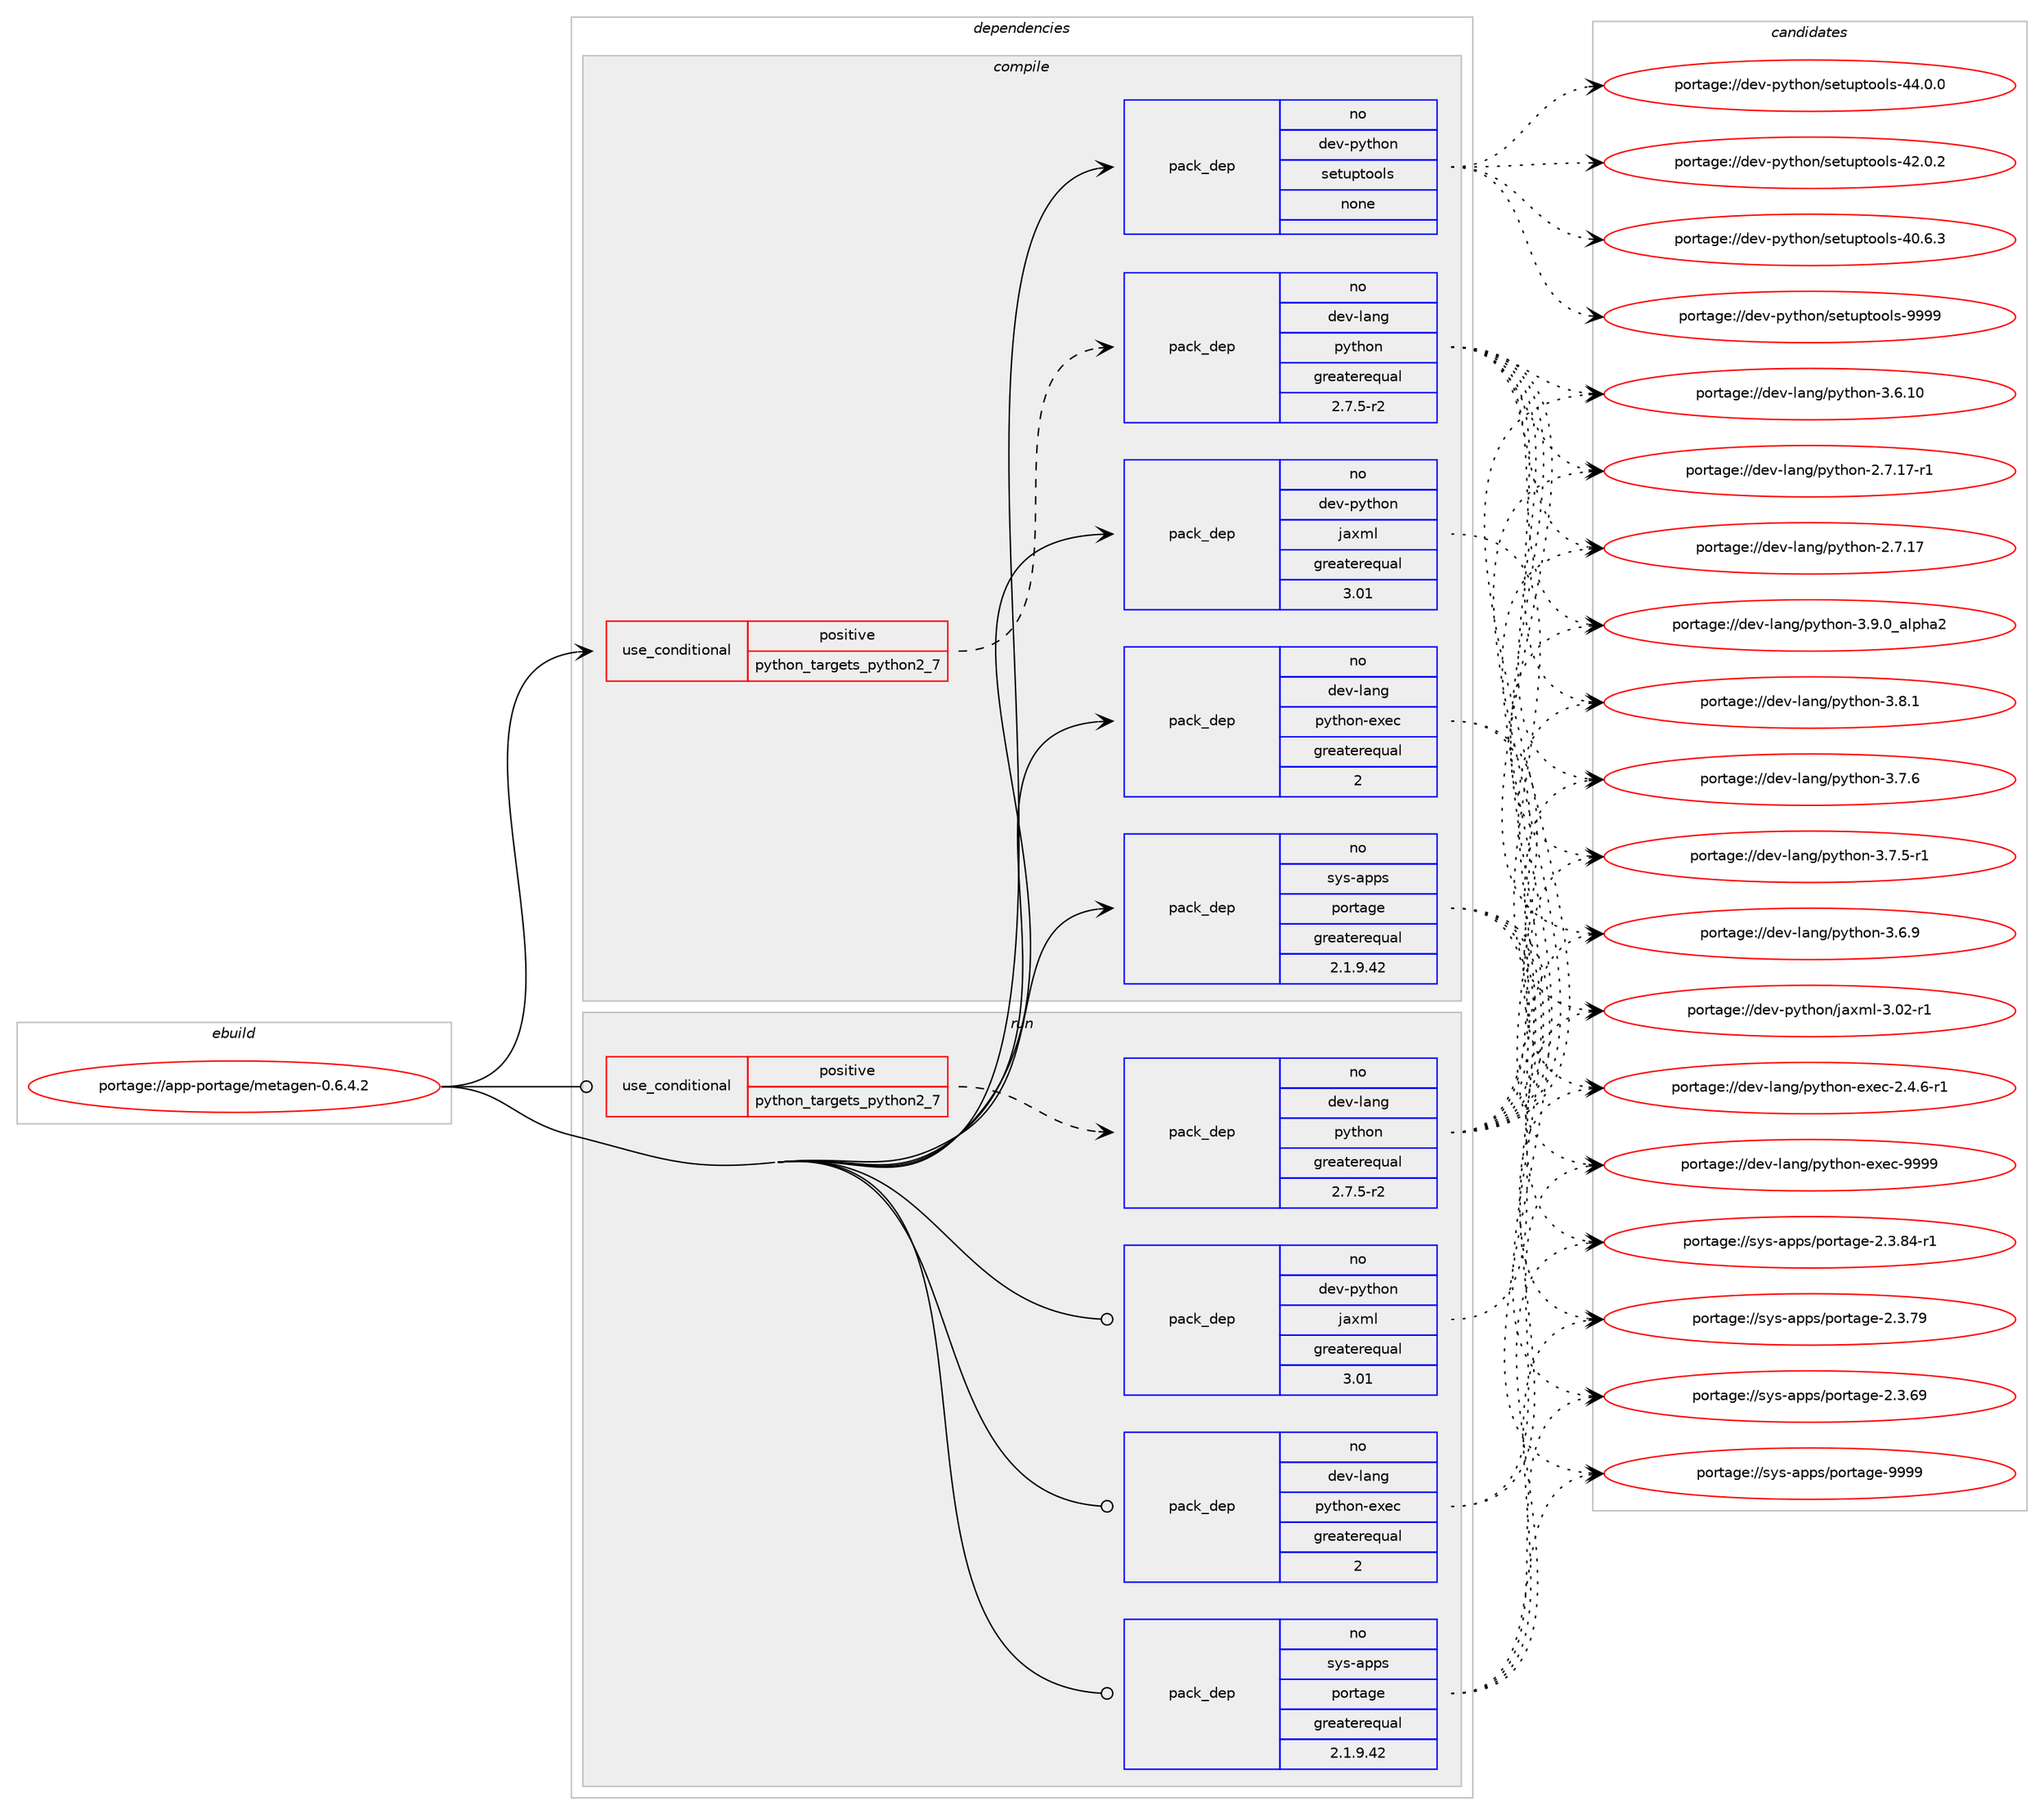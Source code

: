 digraph prolog {

# *************
# Graph options
# *************

newrank=true;
concentrate=true;
compound=true;
graph [rankdir=LR,fontname=Helvetica,fontsize=10,ranksep=1.5];#, ranksep=2.5, nodesep=0.2];
edge  [arrowhead=vee];
node  [fontname=Helvetica,fontsize=10];

# **********
# The ebuild
# **********

subgraph cluster_leftcol {
color=gray;
label=<<i>ebuild</i>>;
id [label="portage://app-portage/metagen-0.6.4.2", color=red, width=4, href="../app-portage/metagen-0.6.4.2.svg"];
}

# ****************
# The dependencies
# ****************

subgraph cluster_midcol {
color=gray;
label=<<i>dependencies</i>>;
subgraph cluster_compile {
fillcolor="#eeeeee";
style=filled;
label=<<i>compile</i>>;
subgraph cond141125 {
dependency601405 [label=<<TABLE BORDER="0" CELLBORDER="1" CELLSPACING="0" CELLPADDING="4"><TR><TD ROWSPAN="3" CELLPADDING="10">use_conditional</TD></TR><TR><TD>positive</TD></TR><TR><TD>python_targets_python2_7</TD></TR></TABLE>>, shape=none, color=red];
subgraph pack452241 {
dependency601406 [label=<<TABLE BORDER="0" CELLBORDER="1" CELLSPACING="0" CELLPADDING="4" WIDTH="220"><TR><TD ROWSPAN="6" CELLPADDING="30">pack_dep</TD></TR><TR><TD WIDTH="110">no</TD></TR><TR><TD>dev-lang</TD></TR><TR><TD>python</TD></TR><TR><TD>greaterequal</TD></TR><TR><TD>2.7.5-r2</TD></TR></TABLE>>, shape=none, color=blue];
}
dependency601405:e -> dependency601406:w [weight=20,style="dashed",arrowhead="vee"];
}
id:e -> dependency601405:w [weight=20,style="solid",arrowhead="vee"];
subgraph pack452242 {
dependency601407 [label=<<TABLE BORDER="0" CELLBORDER="1" CELLSPACING="0" CELLPADDING="4" WIDTH="220"><TR><TD ROWSPAN="6" CELLPADDING="30">pack_dep</TD></TR><TR><TD WIDTH="110">no</TD></TR><TR><TD>dev-lang</TD></TR><TR><TD>python-exec</TD></TR><TR><TD>greaterequal</TD></TR><TR><TD>2</TD></TR></TABLE>>, shape=none, color=blue];
}
id:e -> dependency601407:w [weight=20,style="solid",arrowhead="vee"];
subgraph pack452243 {
dependency601408 [label=<<TABLE BORDER="0" CELLBORDER="1" CELLSPACING="0" CELLPADDING="4" WIDTH="220"><TR><TD ROWSPAN="6" CELLPADDING="30">pack_dep</TD></TR><TR><TD WIDTH="110">no</TD></TR><TR><TD>dev-python</TD></TR><TR><TD>jaxml</TD></TR><TR><TD>greaterequal</TD></TR><TR><TD>3.01</TD></TR></TABLE>>, shape=none, color=blue];
}
id:e -> dependency601408:w [weight=20,style="solid",arrowhead="vee"];
subgraph pack452244 {
dependency601409 [label=<<TABLE BORDER="0" CELLBORDER="1" CELLSPACING="0" CELLPADDING="4" WIDTH="220"><TR><TD ROWSPAN="6" CELLPADDING="30">pack_dep</TD></TR><TR><TD WIDTH="110">no</TD></TR><TR><TD>dev-python</TD></TR><TR><TD>setuptools</TD></TR><TR><TD>none</TD></TR><TR><TD></TD></TR></TABLE>>, shape=none, color=blue];
}
id:e -> dependency601409:w [weight=20,style="solid",arrowhead="vee"];
subgraph pack452245 {
dependency601410 [label=<<TABLE BORDER="0" CELLBORDER="1" CELLSPACING="0" CELLPADDING="4" WIDTH="220"><TR><TD ROWSPAN="6" CELLPADDING="30">pack_dep</TD></TR><TR><TD WIDTH="110">no</TD></TR><TR><TD>sys-apps</TD></TR><TR><TD>portage</TD></TR><TR><TD>greaterequal</TD></TR><TR><TD>2.1.9.42</TD></TR></TABLE>>, shape=none, color=blue];
}
id:e -> dependency601410:w [weight=20,style="solid",arrowhead="vee"];
}
subgraph cluster_compileandrun {
fillcolor="#eeeeee";
style=filled;
label=<<i>compile and run</i>>;
}
subgraph cluster_run {
fillcolor="#eeeeee";
style=filled;
label=<<i>run</i>>;
subgraph cond141126 {
dependency601411 [label=<<TABLE BORDER="0" CELLBORDER="1" CELLSPACING="0" CELLPADDING="4"><TR><TD ROWSPAN="3" CELLPADDING="10">use_conditional</TD></TR><TR><TD>positive</TD></TR><TR><TD>python_targets_python2_7</TD></TR></TABLE>>, shape=none, color=red];
subgraph pack452246 {
dependency601412 [label=<<TABLE BORDER="0" CELLBORDER="1" CELLSPACING="0" CELLPADDING="4" WIDTH="220"><TR><TD ROWSPAN="6" CELLPADDING="30">pack_dep</TD></TR><TR><TD WIDTH="110">no</TD></TR><TR><TD>dev-lang</TD></TR><TR><TD>python</TD></TR><TR><TD>greaterequal</TD></TR><TR><TD>2.7.5-r2</TD></TR></TABLE>>, shape=none, color=blue];
}
dependency601411:e -> dependency601412:w [weight=20,style="dashed",arrowhead="vee"];
}
id:e -> dependency601411:w [weight=20,style="solid",arrowhead="odot"];
subgraph pack452247 {
dependency601413 [label=<<TABLE BORDER="0" CELLBORDER="1" CELLSPACING="0" CELLPADDING="4" WIDTH="220"><TR><TD ROWSPAN="6" CELLPADDING="30">pack_dep</TD></TR><TR><TD WIDTH="110">no</TD></TR><TR><TD>dev-lang</TD></TR><TR><TD>python-exec</TD></TR><TR><TD>greaterequal</TD></TR><TR><TD>2</TD></TR></TABLE>>, shape=none, color=blue];
}
id:e -> dependency601413:w [weight=20,style="solid",arrowhead="odot"];
subgraph pack452248 {
dependency601414 [label=<<TABLE BORDER="0" CELLBORDER="1" CELLSPACING="0" CELLPADDING="4" WIDTH="220"><TR><TD ROWSPAN="6" CELLPADDING="30">pack_dep</TD></TR><TR><TD WIDTH="110">no</TD></TR><TR><TD>dev-python</TD></TR><TR><TD>jaxml</TD></TR><TR><TD>greaterequal</TD></TR><TR><TD>3.01</TD></TR></TABLE>>, shape=none, color=blue];
}
id:e -> dependency601414:w [weight=20,style="solid",arrowhead="odot"];
subgraph pack452249 {
dependency601415 [label=<<TABLE BORDER="0" CELLBORDER="1" CELLSPACING="0" CELLPADDING="4" WIDTH="220"><TR><TD ROWSPAN="6" CELLPADDING="30">pack_dep</TD></TR><TR><TD WIDTH="110">no</TD></TR><TR><TD>sys-apps</TD></TR><TR><TD>portage</TD></TR><TR><TD>greaterequal</TD></TR><TR><TD>2.1.9.42</TD></TR></TABLE>>, shape=none, color=blue];
}
id:e -> dependency601415:w [weight=20,style="solid",arrowhead="odot"];
}
}

# **************
# The candidates
# **************

subgraph cluster_choices {
rank=same;
color=gray;
label=<<i>candidates</i>>;

subgraph choice452241 {
color=black;
nodesep=1;
choice10010111845108971101034711212111610411111045514657464895971081121049750 [label="portage://dev-lang/python-3.9.0_alpha2", color=red, width=4,href="../dev-lang/python-3.9.0_alpha2.svg"];
choice100101118451089711010347112121116104111110455146564649 [label="portage://dev-lang/python-3.8.1", color=red, width=4,href="../dev-lang/python-3.8.1.svg"];
choice100101118451089711010347112121116104111110455146554654 [label="portage://dev-lang/python-3.7.6", color=red, width=4,href="../dev-lang/python-3.7.6.svg"];
choice1001011184510897110103471121211161041111104551465546534511449 [label="portage://dev-lang/python-3.7.5-r1", color=red, width=4,href="../dev-lang/python-3.7.5-r1.svg"];
choice100101118451089711010347112121116104111110455146544657 [label="portage://dev-lang/python-3.6.9", color=red, width=4,href="../dev-lang/python-3.6.9.svg"];
choice10010111845108971101034711212111610411111045514654464948 [label="portage://dev-lang/python-3.6.10", color=red, width=4,href="../dev-lang/python-3.6.10.svg"];
choice100101118451089711010347112121116104111110455046554649554511449 [label="portage://dev-lang/python-2.7.17-r1", color=red, width=4,href="../dev-lang/python-2.7.17-r1.svg"];
choice10010111845108971101034711212111610411111045504655464955 [label="portage://dev-lang/python-2.7.17", color=red, width=4,href="../dev-lang/python-2.7.17.svg"];
dependency601406:e -> choice10010111845108971101034711212111610411111045514657464895971081121049750:w [style=dotted,weight="100"];
dependency601406:e -> choice100101118451089711010347112121116104111110455146564649:w [style=dotted,weight="100"];
dependency601406:e -> choice100101118451089711010347112121116104111110455146554654:w [style=dotted,weight="100"];
dependency601406:e -> choice1001011184510897110103471121211161041111104551465546534511449:w [style=dotted,weight="100"];
dependency601406:e -> choice100101118451089711010347112121116104111110455146544657:w [style=dotted,weight="100"];
dependency601406:e -> choice10010111845108971101034711212111610411111045514654464948:w [style=dotted,weight="100"];
dependency601406:e -> choice100101118451089711010347112121116104111110455046554649554511449:w [style=dotted,weight="100"];
dependency601406:e -> choice10010111845108971101034711212111610411111045504655464955:w [style=dotted,weight="100"];
}
subgraph choice452242 {
color=black;
nodesep=1;
choice10010111845108971101034711212111610411111045101120101994557575757 [label="portage://dev-lang/python-exec-9999", color=red, width=4,href="../dev-lang/python-exec-9999.svg"];
choice10010111845108971101034711212111610411111045101120101994550465246544511449 [label="portage://dev-lang/python-exec-2.4.6-r1", color=red, width=4,href="../dev-lang/python-exec-2.4.6-r1.svg"];
dependency601407:e -> choice10010111845108971101034711212111610411111045101120101994557575757:w [style=dotted,weight="100"];
dependency601407:e -> choice10010111845108971101034711212111610411111045101120101994550465246544511449:w [style=dotted,weight="100"];
}
subgraph choice452243 {
color=black;
nodesep=1;
choice10010111845112121116104111110471069712010910845514648504511449 [label="portage://dev-python/jaxml-3.02-r1", color=red, width=4,href="../dev-python/jaxml-3.02-r1.svg"];
dependency601408:e -> choice10010111845112121116104111110471069712010910845514648504511449:w [style=dotted,weight="100"];
}
subgraph choice452244 {
color=black;
nodesep=1;
choice10010111845112121116104111110471151011161171121161111111081154557575757 [label="portage://dev-python/setuptools-9999", color=red, width=4,href="../dev-python/setuptools-9999.svg"];
choice100101118451121211161041111104711510111611711211611111110811545525246484648 [label="portage://dev-python/setuptools-44.0.0", color=red, width=4,href="../dev-python/setuptools-44.0.0.svg"];
choice100101118451121211161041111104711510111611711211611111110811545525046484650 [label="portage://dev-python/setuptools-42.0.2", color=red, width=4,href="../dev-python/setuptools-42.0.2.svg"];
choice100101118451121211161041111104711510111611711211611111110811545524846544651 [label="portage://dev-python/setuptools-40.6.3", color=red, width=4,href="../dev-python/setuptools-40.6.3.svg"];
dependency601409:e -> choice10010111845112121116104111110471151011161171121161111111081154557575757:w [style=dotted,weight="100"];
dependency601409:e -> choice100101118451121211161041111104711510111611711211611111110811545525246484648:w [style=dotted,weight="100"];
dependency601409:e -> choice100101118451121211161041111104711510111611711211611111110811545525046484650:w [style=dotted,weight="100"];
dependency601409:e -> choice100101118451121211161041111104711510111611711211611111110811545524846544651:w [style=dotted,weight="100"];
}
subgraph choice452245 {
color=black;
nodesep=1;
choice115121115459711211211547112111114116971031014557575757 [label="portage://sys-apps/portage-9999", color=red, width=4,href="../sys-apps/portage-9999.svg"];
choice11512111545971121121154711211111411697103101455046514656524511449 [label="portage://sys-apps/portage-2.3.84-r1", color=red, width=4,href="../sys-apps/portage-2.3.84-r1.svg"];
choice1151211154597112112115471121111141169710310145504651465557 [label="portage://sys-apps/portage-2.3.79", color=red, width=4,href="../sys-apps/portage-2.3.79.svg"];
choice1151211154597112112115471121111141169710310145504651465457 [label="portage://sys-apps/portage-2.3.69", color=red, width=4,href="../sys-apps/portage-2.3.69.svg"];
dependency601410:e -> choice115121115459711211211547112111114116971031014557575757:w [style=dotted,weight="100"];
dependency601410:e -> choice11512111545971121121154711211111411697103101455046514656524511449:w [style=dotted,weight="100"];
dependency601410:e -> choice1151211154597112112115471121111141169710310145504651465557:w [style=dotted,weight="100"];
dependency601410:e -> choice1151211154597112112115471121111141169710310145504651465457:w [style=dotted,weight="100"];
}
subgraph choice452246 {
color=black;
nodesep=1;
choice10010111845108971101034711212111610411111045514657464895971081121049750 [label="portage://dev-lang/python-3.9.0_alpha2", color=red, width=4,href="../dev-lang/python-3.9.0_alpha2.svg"];
choice100101118451089711010347112121116104111110455146564649 [label="portage://dev-lang/python-3.8.1", color=red, width=4,href="../dev-lang/python-3.8.1.svg"];
choice100101118451089711010347112121116104111110455146554654 [label="portage://dev-lang/python-3.7.6", color=red, width=4,href="../dev-lang/python-3.7.6.svg"];
choice1001011184510897110103471121211161041111104551465546534511449 [label="portage://dev-lang/python-3.7.5-r1", color=red, width=4,href="../dev-lang/python-3.7.5-r1.svg"];
choice100101118451089711010347112121116104111110455146544657 [label="portage://dev-lang/python-3.6.9", color=red, width=4,href="../dev-lang/python-3.6.9.svg"];
choice10010111845108971101034711212111610411111045514654464948 [label="portage://dev-lang/python-3.6.10", color=red, width=4,href="../dev-lang/python-3.6.10.svg"];
choice100101118451089711010347112121116104111110455046554649554511449 [label="portage://dev-lang/python-2.7.17-r1", color=red, width=4,href="../dev-lang/python-2.7.17-r1.svg"];
choice10010111845108971101034711212111610411111045504655464955 [label="portage://dev-lang/python-2.7.17", color=red, width=4,href="../dev-lang/python-2.7.17.svg"];
dependency601412:e -> choice10010111845108971101034711212111610411111045514657464895971081121049750:w [style=dotted,weight="100"];
dependency601412:e -> choice100101118451089711010347112121116104111110455146564649:w [style=dotted,weight="100"];
dependency601412:e -> choice100101118451089711010347112121116104111110455146554654:w [style=dotted,weight="100"];
dependency601412:e -> choice1001011184510897110103471121211161041111104551465546534511449:w [style=dotted,weight="100"];
dependency601412:e -> choice100101118451089711010347112121116104111110455146544657:w [style=dotted,weight="100"];
dependency601412:e -> choice10010111845108971101034711212111610411111045514654464948:w [style=dotted,weight="100"];
dependency601412:e -> choice100101118451089711010347112121116104111110455046554649554511449:w [style=dotted,weight="100"];
dependency601412:e -> choice10010111845108971101034711212111610411111045504655464955:w [style=dotted,weight="100"];
}
subgraph choice452247 {
color=black;
nodesep=1;
choice10010111845108971101034711212111610411111045101120101994557575757 [label="portage://dev-lang/python-exec-9999", color=red, width=4,href="../dev-lang/python-exec-9999.svg"];
choice10010111845108971101034711212111610411111045101120101994550465246544511449 [label="portage://dev-lang/python-exec-2.4.6-r1", color=red, width=4,href="../dev-lang/python-exec-2.4.6-r1.svg"];
dependency601413:e -> choice10010111845108971101034711212111610411111045101120101994557575757:w [style=dotted,weight="100"];
dependency601413:e -> choice10010111845108971101034711212111610411111045101120101994550465246544511449:w [style=dotted,weight="100"];
}
subgraph choice452248 {
color=black;
nodesep=1;
choice10010111845112121116104111110471069712010910845514648504511449 [label="portage://dev-python/jaxml-3.02-r1", color=red, width=4,href="../dev-python/jaxml-3.02-r1.svg"];
dependency601414:e -> choice10010111845112121116104111110471069712010910845514648504511449:w [style=dotted,weight="100"];
}
subgraph choice452249 {
color=black;
nodesep=1;
choice115121115459711211211547112111114116971031014557575757 [label="portage://sys-apps/portage-9999", color=red, width=4,href="../sys-apps/portage-9999.svg"];
choice11512111545971121121154711211111411697103101455046514656524511449 [label="portage://sys-apps/portage-2.3.84-r1", color=red, width=4,href="../sys-apps/portage-2.3.84-r1.svg"];
choice1151211154597112112115471121111141169710310145504651465557 [label="portage://sys-apps/portage-2.3.79", color=red, width=4,href="../sys-apps/portage-2.3.79.svg"];
choice1151211154597112112115471121111141169710310145504651465457 [label="portage://sys-apps/portage-2.3.69", color=red, width=4,href="../sys-apps/portage-2.3.69.svg"];
dependency601415:e -> choice115121115459711211211547112111114116971031014557575757:w [style=dotted,weight="100"];
dependency601415:e -> choice11512111545971121121154711211111411697103101455046514656524511449:w [style=dotted,weight="100"];
dependency601415:e -> choice1151211154597112112115471121111141169710310145504651465557:w [style=dotted,weight="100"];
dependency601415:e -> choice1151211154597112112115471121111141169710310145504651465457:w [style=dotted,weight="100"];
}
}

}
